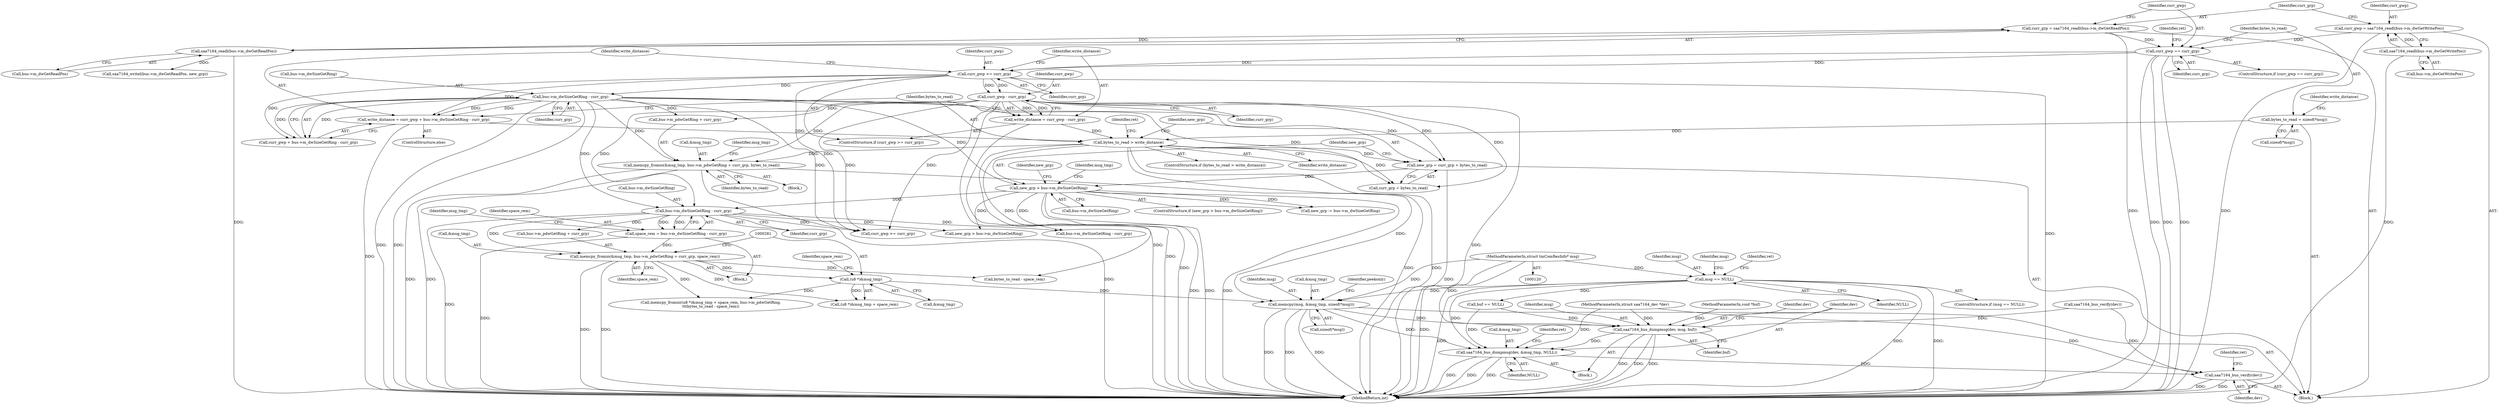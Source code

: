 digraph "0_media-tree_354dd3924a2e43806774953de536257548b5002c@API" {
"1000332" [label="(Call,memcpy(msg, &msg_tmp, sizeof(*msg)))"];
"1000148" [label="(Call,msg == NULL)"];
"1000122" [label="(MethodParameterIn,struct tmComResInfo* msg)"];
"1000280" [label="(Call,(u8 *)&msg_tmp)"];
"1000269" [label="(Call,memcpy_fromio(&msg_tmp, bus->m_pdwGetRing + curr_grp, space_rem))"];
"1000264" [label="(Call,bus->m_dwSizeGetRing - curr_grp)"];
"1000251" [label="(Call,new_grp > bus->m_dwSizeGetRing)"];
"1000245" [label="(Call,new_grp = curr_grp + bytes_to_read)"];
"1000223" [label="(Call,curr_gwp - curr_grp)"];
"1000218" [label="(Call,curr_gwp >= curr_grp)"];
"1000201" [label="(Call,curr_gwp == curr_grp)"];
"1000188" [label="(Call,curr_gwp = saa7164_readl(bus->m_dwGetWritePos))"];
"1000190" [label="(Call,saa7164_readl(bus->m_dwGetWritePos))"];
"1000194" [label="(Call,curr_grp = saa7164_readl(bus->m_dwGetReadPos))"];
"1000196" [label="(Call,saa7164_readl(bus->m_dwGetReadPos))"];
"1000231" [label="(Call,bus->m_dwSizeGetRing - curr_grp)"];
"1000237" [label="(Call,bytes_to_read > write_distance)"];
"1000209" [label="(Call,bytes_to_read = sizeof(*msg))"];
"1000227" [label="(Call,write_distance = curr_gwp + bus->m_dwSizeGetRing - curr_grp)"];
"1000221" [label="(Call,write_distance = curr_gwp - curr_grp)"];
"1000262" [label="(Call,space_rem = bus->m_dwSizeGetRing - curr_grp)"];
"1000293" [label="(Call,memcpy_fromio(&msg_tmp, bus->m_pdwGetRing + curr_grp, bytes_to_read))"];
"1000384" [label="(Call,saa7164_bus_dumpmsg(dev, msg, buf))"];
"1000388" [label="(Call,saa7164_bus_dumpmsg(dev, &msg_tmp, NULL))"];
"1000569" [label="(Call,saa7164_bus_verify(dev))"];
"1000202" [label="(Identifier,curr_gwp)"];
"1000250" [label="(ControlStructure,if (new_grp > bus->m_dwSizeGetRing))"];
"1000277" [label="(Identifier,space_rem)"];
"1000288" [label="(Call,bytes_to_read - space_rem)"];
"1000282" [label="(Call,&msg_tmp)"];
"1000333" [label="(Identifier,msg)"];
"1000210" [label="(Identifier,bytes_to_read)"];
"1000194" [label="(Call,curr_grp = saa7164_readl(bus->m_dwGetReadPos))"];
"1000278" [label="(Call,memcpy_fromio((u8 *)&msg_tmp + space_rem, bus->m_pdwGetRing,\n\t\t\tbytes_to_read - space_rem))"];
"1000294" [label="(Call,&msg_tmp)"];
"1000197" [label="(Call,bus->m_dwGetReadPos)"];
"1000554" [label="(Call,saa7164_writel(bus->m_dwGetReadPos, new_grp))"];
"1000257" [label="(Call,new_grp -= bus->m_dwSizeGetRing)"];
"1000222" [label="(Identifier,write_distance)"];
"1000236" [label="(ControlStructure,if (bytes_to_read > write_distance))"];
"1000190" [label="(Call,saa7164_readl(bus->m_dwGetWritePos))"];
"1000152" [label="(Identifier,ret)"];
"1000211" [label="(Call,sizeof(*msg))"];
"1000253" [label="(Call,bus->m_dwSizeGetRing)"];
"1000188" [label="(Call,curr_gwp = saa7164_readl(bus->m_dwGetWritePos))"];
"1000334" [label="(Call,&msg_tmp)"];
"1000217" [label="(ControlStructure,if (curr_gwp >= curr_grp))"];
"1000195" [label="(Identifier,curr_grp)"];
"1000415" [label="(Call,curr_gwp >= curr_grp)"];
"1000177" [label="(Call,buf == NULL)"];
"1000251" [label="(Call,new_grp > bus->m_dwSizeGetRing)"];
"1000238" [label="(Identifier,bytes_to_read)"];
"1000340" [label="(Identifier,peekonly)"];
"1000269" [label="(Call,memcpy_fromio(&msg_tmp, bus->m_pdwGetRing + curr_grp, space_rem))"];
"1000232" [label="(Call,bus->m_dwSizeGetRing)"];
"1000392" [label="(Identifier,NULL)"];
"1000189" [label="(Identifier,curr_gwp)"];
"1000265" [label="(Call,bus->m_dwSizeGetRing)"];
"1000123" [label="(MethodParameterIn,void *buf)"];
"1000271" [label="(Identifier,msg_tmp)"];
"1000191" [label="(Call,bus->m_dwGetWritePos)"];
"1000280" [label="(Call,(u8 *)&msg_tmp)"];
"1000231" [label="(Call,bus->m_dwSizeGetRing - curr_grp)"];
"1000196" [label="(Call,saa7164_readl(bus->m_dwGetReadPos))"];
"1000388" [label="(Call,saa7164_bus_dumpmsg(dev, &msg_tmp, NULL))"];
"1000383" [label="(Block,)"];
"1000149" [label="(Identifier,msg)"];
"1000156" [label="(Identifier,msg)"];
"1000268" [label="(Identifier,curr_grp)"];
"1000221" [label="(Call,write_distance = curr_gwp - curr_grp)"];
"1000262" [label="(Call,space_rem = bus->m_dwSizeGetRing - curr_grp)"];
"1000121" [label="(MethodParameterIn,struct saa7164_dev *dev)"];
"1000150" [label="(Identifier,NULL)"];
"1000201" [label="(Call,curr_gwp == curr_grp)"];
"1000125" [label="(Block,)"];
"1000384" [label="(Call,saa7164_bus_dumpmsg(dev, msg, buf))"];
"1000448" [label="(Call,new_grp > bus->m_dwSizeGetRing)"];
"1000258" [label="(Identifier,new_grp)"];
"1000387" [label="(Identifier,buf)"];
"1000246" [label="(Identifier,new_grp)"];
"1000220" [label="(Identifier,curr_grp)"];
"1000332" [label="(Call,memcpy(msg, &msg_tmp, sizeof(*msg)))"];
"1000263" [label="(Identifier,space_rem)"];
"1000223" [label="(Call,curr_gwp - curr_grp)"];
"1000336" [label="(Call,sizeof(*msg))"];
"1000147" [label="(ControlStructure,if (msg == NULL))"];
"1000252" [label="(Identifier,new_grp)"];
"1000225" [label="(Identifier,curr_grp)"];
"1000239" [label="(Identifier,write_distance)"];
"1000122" [label="(MethodParameterIn,struct tmComResInfo* msg)"];
"1000215" [label="(Identifier,write_distance)"];
"1000256" [label="(Block,)"];
"1000292" [label="(Block,)"];
"1000219" [label="(Identifier,curr_gwp)"];
"1000293" [label="(Call,memcpy_fromio(&msg_tmp, bus->m_pdwGetRing + curr_grp, bytes_to_read))"];
"1000203" [label="(Identifier,curr_grp)"];
"1000279" [label="(Call,(u8 *)&msg_tmp + space_rem)"];
"1000296" [label="(Call,bus->m_pdwGetRing + curr_grp)"];
"1000264" [label="(Call,bus->m_dwSizeGetRing - curr_grp)"];
"1000390" [label="(Call,&msg_tmp)"];
"1000295" [label="(Identifier,msg_tmp)"];
"1000200" [label="(ControlStructure,if (curr_gwp == curr_grp))"];
"1000242" [label="(Identifier,ret)"];
"1000206" [label="(Identifier,ret)"];
"1000148" [label="(Call,msg == NULL)"];
"1000209" [label="(Call,bytes_to_read = sizeof(*msg))"];
"1000394" [label="(Identifier,ret)"];
"1000284" [label="(Identifier,space_rem)"];
"1000304" [label="(Identifier,msg_tmp)"];
"1000573" [label="(MethodReturn,int)"];
"1000385" [label="(Identifier,dev)"];
"1000570" [label="(Identifier,dev)"];
"1000572" [label="(Identifier,ret)"];
"1000227" [label="(Call,write_distance = curr_gwp + bus->m_dwSizeGetRing - curr_grp)"];
"1000270" [label="(Call,&msg_tmp)"];
"1000224" [label="(Identifier,curr_gwp)"];
"1000247" [label="(Call,curr_grp + bytes_to_read)"];
"1000235" [label="(Identifier,curr_grp)"];
"1000218" [label="(Call,curr_gwp >= curr_grp)"];
"1000228" [label="(Identifier,write_distance)"];
"1000237" [label="(Call,bytes_to_read > write_distance)"];
"1000301" [label="(Identifier,bytes_to_read)"];
"1000272" [label="(Call,bus->m_pdwGetRing + curr_grp)"];
"1000145" [label="(Call,saa7164_bus_verify(dev))"];
"1000569" [label="(Call,saa7164_bus_verify(dev))"];
"1000389" [label="(Identifier,dev)"];
"1000245" [label="(Call,new_grp = curr_grp + bytes_to_read)"];
"1000229" [label="(Call,curr_gwp + bus->m_dwSizeGetRing - curr_grp)"];
"1000428" [label="(Call,bus->m_dwSizeGetRing - curr_grp)"];
"1000226" [label="(ControlStructure,else)"];
"1000386" [label="(Identifier,msg)"];
"1000332" -> "1000125"  [label="AST: "];
"1000332" -> "1000336"  [label="CFG: "];
"1000333" -> "1000332"  [label="AST: "];
"1000334" -> "1000332"  [label="AST: "];
"1000336" -> "1000332"  [label="AST: "];
"1000340" -> "1000332"  [label="CFG: "];
"1000332" -> "1000573"  [label="DDG: "];
"1000332" -> "1000573"  [label="DDG: "];
"1000332" -> "1000573"  [label="DDG: "];
"1000148" -> "1000332"  [label="DDG: "];
"1000122" -> "1000332"  [label="DDG: "];
"1000280" -> "1000332"  [label="DDG: "];
"1000293" -> "1000332"  [label="DDG: "];
"1000332" -> "1000384"  [label="DDG: "];
"1000332" -> "1000388"  [label="DDG: "];
"1000148" -> "1000147"  [label="AST: "];
"1000148" -> "1000150"  [label="CFG: "];
"1000149" -> "1000148"  [label="AST: "];
"1000150" -> "1000148"  [label="AST: "];
"1000152" -> "1000148"  [label="CFG: "];
"1000156" -> "1000148"  [label="CFG: "];
"1000148" -> "1000573"  [label="DDG: "];
"1000148" -> "1000573"  [label="DDG: "];
"1000148" -> "1000573"  [label="DDG: "];
"1000122" -> "1000148"  [label="DDG: "];
"1000148" -> "1000177"  [label="DDG: "];
"1000148" -> "1000388"  [label="DDG: "];
"1000122" -> "1000120"  [label="AST: "];
"1000122" -> "1000573"  [label="DDG: "];
"1000122" -> "1000384"  [label="DDG: "];
"1000280" -> "1000279"  [label="AST: "];
"1000280" -> "1000282"  [label="CFG: "];
"1000281" -> "1000280"  [label="AST: "];
"1000282" -> "1000280"  [label="AST: "];
"1000284" -> "1000280"  [label="CFG: "];
"1000280" -> "1000278"  [label="DDG: "];
"1000280" -> "1000279"  [label="DDG: "];
"1000269" -> "1000280"  [label="DDG: "];
"1000269" -> "1000256"  [label="AST: "];
"1000269" -> "1000277"  [label="CFG: "];
"1000270" -> "1000269"  [label="AST: "];
"1000272" -> "1000269"  [label="AST: "];
"1000277" -> "1000269"  [label="AST: "];
"1000281" -> "1000269"  [label="CFG: "];
"1000269" -> "1000573"  [label="DDG: "];
"1000269" -> "1000573"  [label="DDG: "];
"1000264" -> "1000269"  [label="DDG: "];
"1000262" -> "1000269"  [label="DDG: "];
"1000269" -> "1000278"  [label="DDG: "];
"1000269" -> "1000279"  [label="DDG: "];
"1000269" -> "1000288"  [label="DDG: "];
"1000264" -> "1000262"  [label="AST: "];
"1000264" -> "1000268"  [label="CFG: "];
"1000265" -> "1000264"  [label="AST: "];
"1000268" -> "1000264"  [label="AST: "];
"1000262" -> "1000264"  [label="CFG: "];
"1000264" -> "1000573"  [label="DDG: "];
"1000264" -> "1000262"  [label="DDG: "];
"1000264" -> "1000262"  [label="DDG: "];
"1000251" -> "1000264"  [label="DDG: "];
"1000223" -> "1000264"  [label="DDG: "];
"1000231" -> "1000264"  [label="DDG: "];
"1000264" -> "1000272"  [label="DDG: "];
"1000264" -> "1000415"  [label="DDG: "];
"1000264" -> "1000428"  [label="DDG: "];
"1000264" -> "1000448"  [label="DDG: "];
"1000251" -> "1000250"  [label="AST: "];
"1000251" -> "1000253"  [label="CFG: "];
"1000252" -> "1000251"  [label="AST: "];
"1000253" -> "1000251"  [label="AST: "];
"1000258" -> "1000251"  [label="CFG: "];
"1000295" -> "1000251"  [label="CFG: "];
"1000251" -> "1000573"  [label="DDG: "];
"1000251" -> "1000573"  [label="DDG: "];
"1000251" -> "1000573"  [label="DDG: "];
"1000245" -> "1000251"  [label="DDG: "];
"1000231" -> "1000251"  [label="DDG: "];
"1000251" -> "1000257"  [label="DDG: "];
"1000251" -> "1000257"  [label="DDG: "];
"1000251" -> "1000428"  [label="DDG: "];
"1000251" -> "1000448"  [label="DDG: "];
"1000245" -> "1000125"  [label="AST: "];
"1000245" -> "1000247"  [label="CFG: "];
"1000246" -> "1000245"  [label="AST: "];
"1000247" -> "1000245"  [label="AST: "];
"1000252" -> "1000245"  [label="CFG: "];
"1000245" -> "1000573"  [label="DDG: "];
"1000223" -> "1000245"  [label="DDG: "];
"1000231" -> "1000245"  [label="DDG: "];
"1000237" -> "1000245"  [label="DDG: "];
"1000223" -> "1000221"  [label="AST: "];
"1000223" -> "1000225"  [label="CFG: "];
"1000224" -> "1000223"  [label="AST: "];
"1000225" -> "1000223"  [label="AST: "];
"1000221" -> "1000223"  [label="CFG: "];
"1000223" -> "1000573"  [label="DDG: "];
"1000223" -> "1000573"  [label="DDG: "];
"1000223" -> "1000221"  [label="DDG: "];
"1000223" -> "1000221"  [label="DDG: "];
"1000218" -> "1000223"  [label="DDG: "];
"1000218" -> "1000223"  [label="DDG: "];
"1000223" -> "1000247"  [label="DDG: "];
"1000223" -> "1000293"  [label="DDG: "];
"1000223" -> "1000296"  [label="DDG: "];
"1000223" -> "1000415"  [label="DDG: "];
"1000223" -> "1000415"  [label="DDG: "];
"1000218" -> "1000217"  [label="AST: "];
"1000218" -> "1000220"  [label="CFG: "];
"1000219" -> "1000218"  [label="AST: "];
"1000220" -> "1000218"  [label="AST: "];
"1000222" -> "1000218"  [label="CFG: "];
"1000228" -> "1000218"  [label="CFG: "];
"1000218" -> "1000573"  [label="DDG: "];
"1000201" -> "1000218"  [label="DDG: "];
"1000201" -> "1000218"  [label="DDG: "];
"1000218" -> "1000227"  [label="DDG: "];
"1000218" -> "1000229"  [label="DDG: "];
"1000218" -> "1000231"  [label="DDG: "];
"1000218" -> "1000415"  [label="DDG: "];
"1000201" -> "1000200"  [label="AST: "];
"1000201" -> "1000203"  [label="CFG: "];
"1000202" -> "1000201"  [label="AST: "];
"1000203" -> "1000201"  [label="AST: "];
"1000206" -> "1000201"  [label="CFG: "];
"1000210" -> "1000201"  [label="CFG: "];
"1000201" -> "1000573"  [label="DDG: "];
"1000201" -> "1000573"  [label="DDG: "];
"1000201" -> "1000573"  [label="DDG: "];
"1000188" -> "1000201"  [label="DDG: "];
"1000194" -> "1000201"  [label="DDG: "];
"1000188" -> "1000125"  [label="AST: "];
"1000188" -> "1000190"  [label="CFG: "];
"1000189" -> "1000188"  [label="AST: "];
"1000190" -> "1000188"  [label="AST: "];
"1000195" -> "1000188"  [label="CFG: "];
"1000188" -> "1000573"  [label="DDG: "];
"1000190" -> "1000188"  [label="DDG: "];
"1000190" -> "1000191"  [label="CFG: "];
"1000191" -> "1000190"  [label="AST: "];
"1000190" -> "1000573"  [label="DDG: "];
"1000194" -> "1000125"  [label="AST: "];
"1000194" -> "1000196"  [label="CFG: "];
"1000195" -> "1000194"  [label="AST: "];
"1000196" -> "1000194"  [label="AST: "];
"1000202" -> "1000194"  [label="CFG: "];
"1000194" -> "1000573"  [label="DDG: "];
"1000196" -> "1000194"  [label="DDG: "];
"1000196" -> "1000197"  [label="CFG: "];
"1000197" -> "1000196"  [label="AST: "];
"1000196" -> "1000573"  [label="DDG: "];
"1000196" -> "1000554"  [label="DDG: "];
"1000231" -> "1000229"  [label="AST: "];
"1000231" -> "1000235"  [label="CFG: "];
"1000232" -> "1000231"  [label="AST: "];
"1000235" -> "1000231"  [label="AST: "];
"1000229" -> "1000231"  [label="CFG: "];
"1000231" -> "1000573"  [label="DDG: "];
"1000231" -> "1000573"  [label="DDG: "];
"1000231" -> "1000227"  [label="DDG: "];
"1000231" -> "1000227"  [label="DDG: "];
"1000231" -> "1000229"  [label="DDG: "];
"1000231" -> "1000229"  [label="DDG: "];
"1000231" -> "1000247"  [label="DDG: "];
"1000231" -> "1000293"  [label="DDG: "];
"1000231" -> "1000296"  [label="DDG: "];
"1000231" -> "1000415"  [label="DDG: "];
"1000237" -> "1000236"  [label="AST: "];
"1000237" -> "1000239"  [label="CFG: "];
"1000238" -> "1000237"  [label="AST: "];
"1000239" -> "1000237"  [label="AST: "];
"1000242" -> "1000237"  [label="CFG: "];
"1000246" -> "1000237"  [label="CFG: "];
"1000237" -> "1000573"  [label="DDG: "];
"1000237" -> "1000573"  [label="DDG: "];
"1000237" -> "1000573"  [label="DDG: "];
"1000209" -> "1000237"  [label="DDG: "];
"1000227" -> "1000237"  [label="DDG: "];
"1000221" -> "1000237"  [label="DDG: "];
"1000237" -> "1000247"  [label="DDG: "];
"1000237" -> "1000288"  [label="DDG: "];
"1000237" -> "1000293"  [label="DDG: "];
"1000209" -> "1000125"  [label="AST: "];
"1000209" -> "1000211"  [label="CFG: "];
"1000210" -> "1000209"  [label="AST: "];
"1000211" -> "1000209"  [label="AST: "];
"1000215" -> "1000209"  [label="CFG: "];
"1000227" -> "1000226"  [label="AST: "];
"1000227" -> "1000229"  [label="CFG: "];
"1000228" -> "1000227"  [label="AST: "];
"1000229" -> "1000227"  [label="AST: "];
"1000238" -> "1000227"  [label="CFG: "];
"1000227" -> "1000573"  [label="DDG: "];
"1000221" -> "1000217"  [label="AST: "];
"1000222" -> "1000221"  [label="AST: "];
"1000238" -> "1000221"  [label="CFG: "];
"1000221" -> "1000573"  [label="DDG: "];
"1000262" -> "1000256"  [label="AST: "];
"1000263" -> "1000262"  [label="AST: "];
"1000271" -> "1000262"  [label="CFG: "];
"1000262" -> "1000573"  [label="DDG: "];
"1000293" -> "1000292"  [label="AST: "];
"1000293" -> "1000301"  [label="CFG: "];
"1000294" -> "1000293"  [label="AST: "];
"1000296" -> "1000293"  [label="AST: "];
"1000301" -> "1000293"  [label="AST: "];
"1000304" -> "1000293"  [label="CFG: "];
"1000293" -> "1000573"  [label="DDG: "];
"1000293" -> "1000573"  [label="DDG: "];
"1000293" -> "1000573"  [label="DDG: "];
"1000384" -> "1000383"  [label="AST: "];
"1000384" -> "1000387"  [label="CFG: "];
"1000385" -> "1000384"  [label="AST: "];
"1000386" -> "1000384"  [label="AST: "];
"1000387" -> "1000384"  [label="AST: "];
"1000389" -> "1000384"  [label="CFG: "];
"1000384" -> "1000573"  [label="DDG: "];
"1000384" -> "1000573"  [label="DDG: "];
"1000384" -> "1000573"  [label="DDG: "];
"1000145" -> "1000384"  [label="DDG: "];
"1000121" -> "1000384"  [label="DDG: "];
"1000177" -> "1000384"  [label="DDG: "];
"1000123" -> "1000384"  [label="DDG: "];
"1000384" -> "1000388"  [label="DDG: "];
"1000388" -> "1000383"  [label="AST: "];
"1000388" -> "1000392"  [label="CFG: "];
"1000389" -> "1000388"  [label="AST: "];
"1000390" -> "1000388"  [label="AST: "];
"1000392" -> "1000388"  [label="AST: "];
"1000394" -> "1000388"  [label="CFG: "];
"1000388" -> "1000573"  [label="DDG: "];
"1000388" -> "1000573"  [label="DDG: "];
"1000388" -> "1000573"  [label="DDG: "];
"1000121" -> "1000388"  [label="DDG: "];
"1000177" -> "1000388"  [label="DDG: "];
"1000388" -> "1000569"  [label="DDG: "];
"1000569" -> "1000125"  [label="AST: "];
"1000569" -> "1000570"  [label="CFG: "];
"1000570" -> "1000569"  [label="AST: "];
"1000572" -> "1000569"  [label="CFG: "];
"1000569" -> "1000573"  [label="DDG: "];
"1000569" -> "1000573"  [label="DDG: "];
"1000145" -> "1000569"  [label="DDG: "];
"1000121" -> "1000569"  [label="DDG: "];
}
